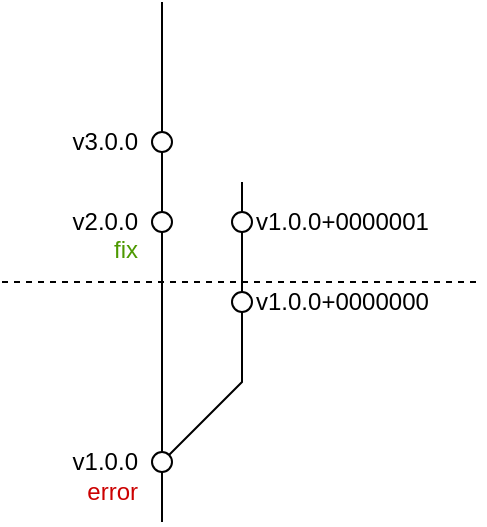 <mxfile version="21.3.0" type="github">
  <diagram name="Page-1" id="aU_AMGGKpdj2bVCXXEt4">
    <mxGraphModel dx="438" dy="289" grid="1" gridSize="10" guides="1" tooltips="1" connect="1" arrows="1" fold="1" page="1" pageScale="1" pageWidth="827" pageHeight="1169" math="0" shadow="0">
      <root>
        <mxCell id="0" />
        <mxCell id="1" parent="0" />
        <mxCell id="oOVCkCozOhcgD0pRocem-1" value="" style="endArrow=none;html=1;rounded=0;" edge="1" parent="1">
          <mxGeometry width="50" height="50" relative="1" as="geometry">
            <mxPoint x="200" y="470" as="sourcePoint" />
            <mxPoint x="200" y="210" as="targetPoint" />
          </mxGeometry>
        </mxCell>
        <mxCell id="oOVCkCozOhcgD0pRocem-2" value="" style="endArrow=none;html=1;rounded=0;" edge="1" parent="1">
          <mxGeometry width="50" height="50" relative="1" as="geometry">
            <mxPoint x="200" y="440" as="sourcePoint" />
            <mxPoint x="240" y="300" as="targetPoint" />
            <Array as="points">
              <mxPoint x="240" y="400" />
            </Array>
          </mxGeometry>
        </mxCell>
        <mxCell id="oOVCkCozOhcgD0pRocem-3" value="" style="ellipse;whiteSpace=wrap;html=1;" vertex="1" parent="1">
          <mxGeometry x="195" y="435" width="10" height="10" as="geometry" />
        </mxCell>
        <mxCell id="oOVCkCozOhcgD0pRocem-4" value="" style="ellipse;whiteSpace=wrap;html=1;" vertex="1" parent="1">
          <mxGeometry x="235" y="355" width="10" height="10" as="geometry" />
        </mxCell>
        <mxCell id="oOVCkCozOhcgD0pRocem-5" value="" style="ellipse;whiteSpace=wrap;html=1;" vertex="1" parent="1">
          <mxGeometry x="235" y="315" width="10" height="10" as="geometry" />
        </mxCell>
        <mxCell id="oOVCkCozOhcgD0pRocem-7" value="" style="ellipse;whiteSpace=wrap;html=1;" vertex="1" parent="1">
          <mxGeometry x="195" y="315" width="10" height="10" as="geometry" />
        </mxCell>
        <mxCell id="oOVCkCozOhcgD0pRocem-8" value="" style="ellipse;whiteSpace=wrap;html=1;" vertex="1" parent="1">
          <mxGeometry x="195" y="275" width="10" height="10" as="geometry" />
        </mxCell>
        <mxCell id="oOVCkCozOhcgD0pRocem-9" value="v1.0.0" style="text;html=1;strokeColor=none;fillColor=none;align=right;verticalAlign=middle;whiteSpace=wrap;rounded=0;" vertex="1" parent="1">
          <mxGeometry x="130" y="425" width="60" height="30" as="geometry" />
        </mxCell>
        <mxCell id="oOVCkCozOhcgD0pRocem-10" value="v2.0.0" style="text;html=1;strokeColor=none;fillColor=none;align=right;verticalAlign=middle;whiteSpace=wrap;rounded=0;" vertex="1" parent="1">
          <mxGeometry x="130" y="305" width="60" height="30" as="geometry" />
        </mxCell>
        <mxCell id="oOVCkCozOhcgD0pRocem-12" value="v3.0.0" style="text;html=1;strokeColor=none;fillColor=none;align=right;verticalAlign=middle;whiteSpace=wrap;rounded=0;" vertex="1" parent="1">
          <mxGeometry x="130" y="265" width="60" height="30" as="geometry" />
        </mxCell>
        <mxCell id="oOVCkCozOhcgD0pRocem-13" value="v1.0.0+0000000" style="text;html=1;strokeColor=none;fillColor=none;align=left;verticalAlign=middle;whiteSpace=wrap;rounded=0;" vertex="1" parent="1">
          <mxGeometry x="245" y="345" width="95" height="30" as="geometry" />
        </mxCell>
        <mxCell id="oOVCkCozOhcgD0pRocem-15" value="error" style="text;html=1;strokeColor=none;fillColor=none;align=right;verticalAlign=middle;whiteSpace=wrap;rounded=0;fontColor=#CC0000;" vertex="1" parent="1">
          <mxGeometry x="130" y="440" width="60" height="30" as="geometry" />
        </mxCell>
        <mxCell id="oOVCkCozOhcgD0pRocem-16" value="fix" style="text;html=1;strokeColor=none;fillColor=none;align=right;verticalAlign=middle;whiteSpace=wrap;rounded=0;fontColor=#4D9900;" vertex="1" parent="1">
          <mxGeometry x="130" y="319" width="60" height="30" as="geometry" />
        </mxCell>
        <mxCell id="oOVCkCozOhcgD0pRocem-17" value="" style="endArrow=none;dashed=1;html=1;rounded=0;" edge="1" parent="1">
          <mxGeometry width="50" height="50" relative="1" as="geometry">
            <mxPoint x="120" y="350" as="sourcePoint" />
            <mxPoint x="360" y="350" as="targetPoint" />
          </mxGeometry>
        </mxCell>
        <mxCell id="oOVCkCozOhcgD0pRocem-19" value="v1.0.0+0000001" style="text;html=1;strokeColor=none;fillColor=none;align=left;verticalAlign=middle;whiteSpace=wrap;rounded=0;" vertex="1" parent="1">
          <mxGeometry x="245" y="305" width="95" height="30" as="geometry" />
        </mxCell>
      </root>
    </mxGraphModel>
  </diagram>
</mxfile>

